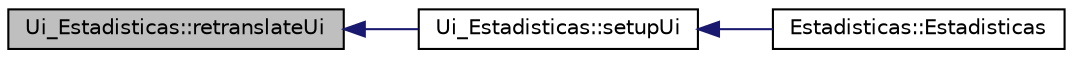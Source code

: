 digraph "Ui_Estadisticas::retranslateUi"
{
  edge [fontname="Helvetica",fontsize="10",labelfontname="Helvetica",labelfontsize="10"];
  node [fontname="Helvetica",fontsize="10",shape=record];
  rankdir="LR";
  Node1 [label="Ui_Estadisticas::retranslateUi",height=0.2,width=0.4,color="black", fillcolor="grey75", style="filled" fontcolor="black"];
  Node1 -> Node2 [dir="back",color="midnightblue",fontsize="10",style="solid",fontname="Helvetica"];
  Node2 [label="Ui_Estadisticas::setupUi",height=0.2,width=0.4,color="black", fillcolor="white", style="filled",URL="$class_ui___estadisticas.html#a5c4ba8918b7de78750ad7b261aa0e0a9"];
  Node2 -> Node3 [dir="back",color="midnightblue",fontsize="10",style="solid",fontname="Helvetica"];
  Node3 [label="Estadisticas::Estadisticas",height=0.2,width=0.4,color="black", fillcolor="white", style="filled",URL="$class_estadisticas.html#a7dc0cf1c51d2f78d998cdd72740f2ee8"];
}
